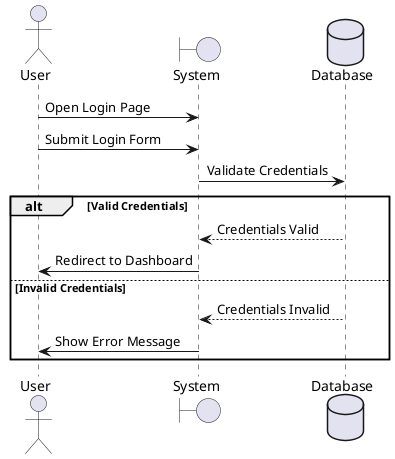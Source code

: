 @startuml
actor User
boundary System
database Database

User -> System: Open Login Page
User -> System: Submit Login Form
System -> Database: Validate Credentials
alt Valid Credentials
    Database --> System: Credentials Valid
    System -> User: Redirect to Dashboard
else Invalid Credentials
    Database --> System: Credentials Invalid
    System -> User: Show Error Message
end
@enduml
